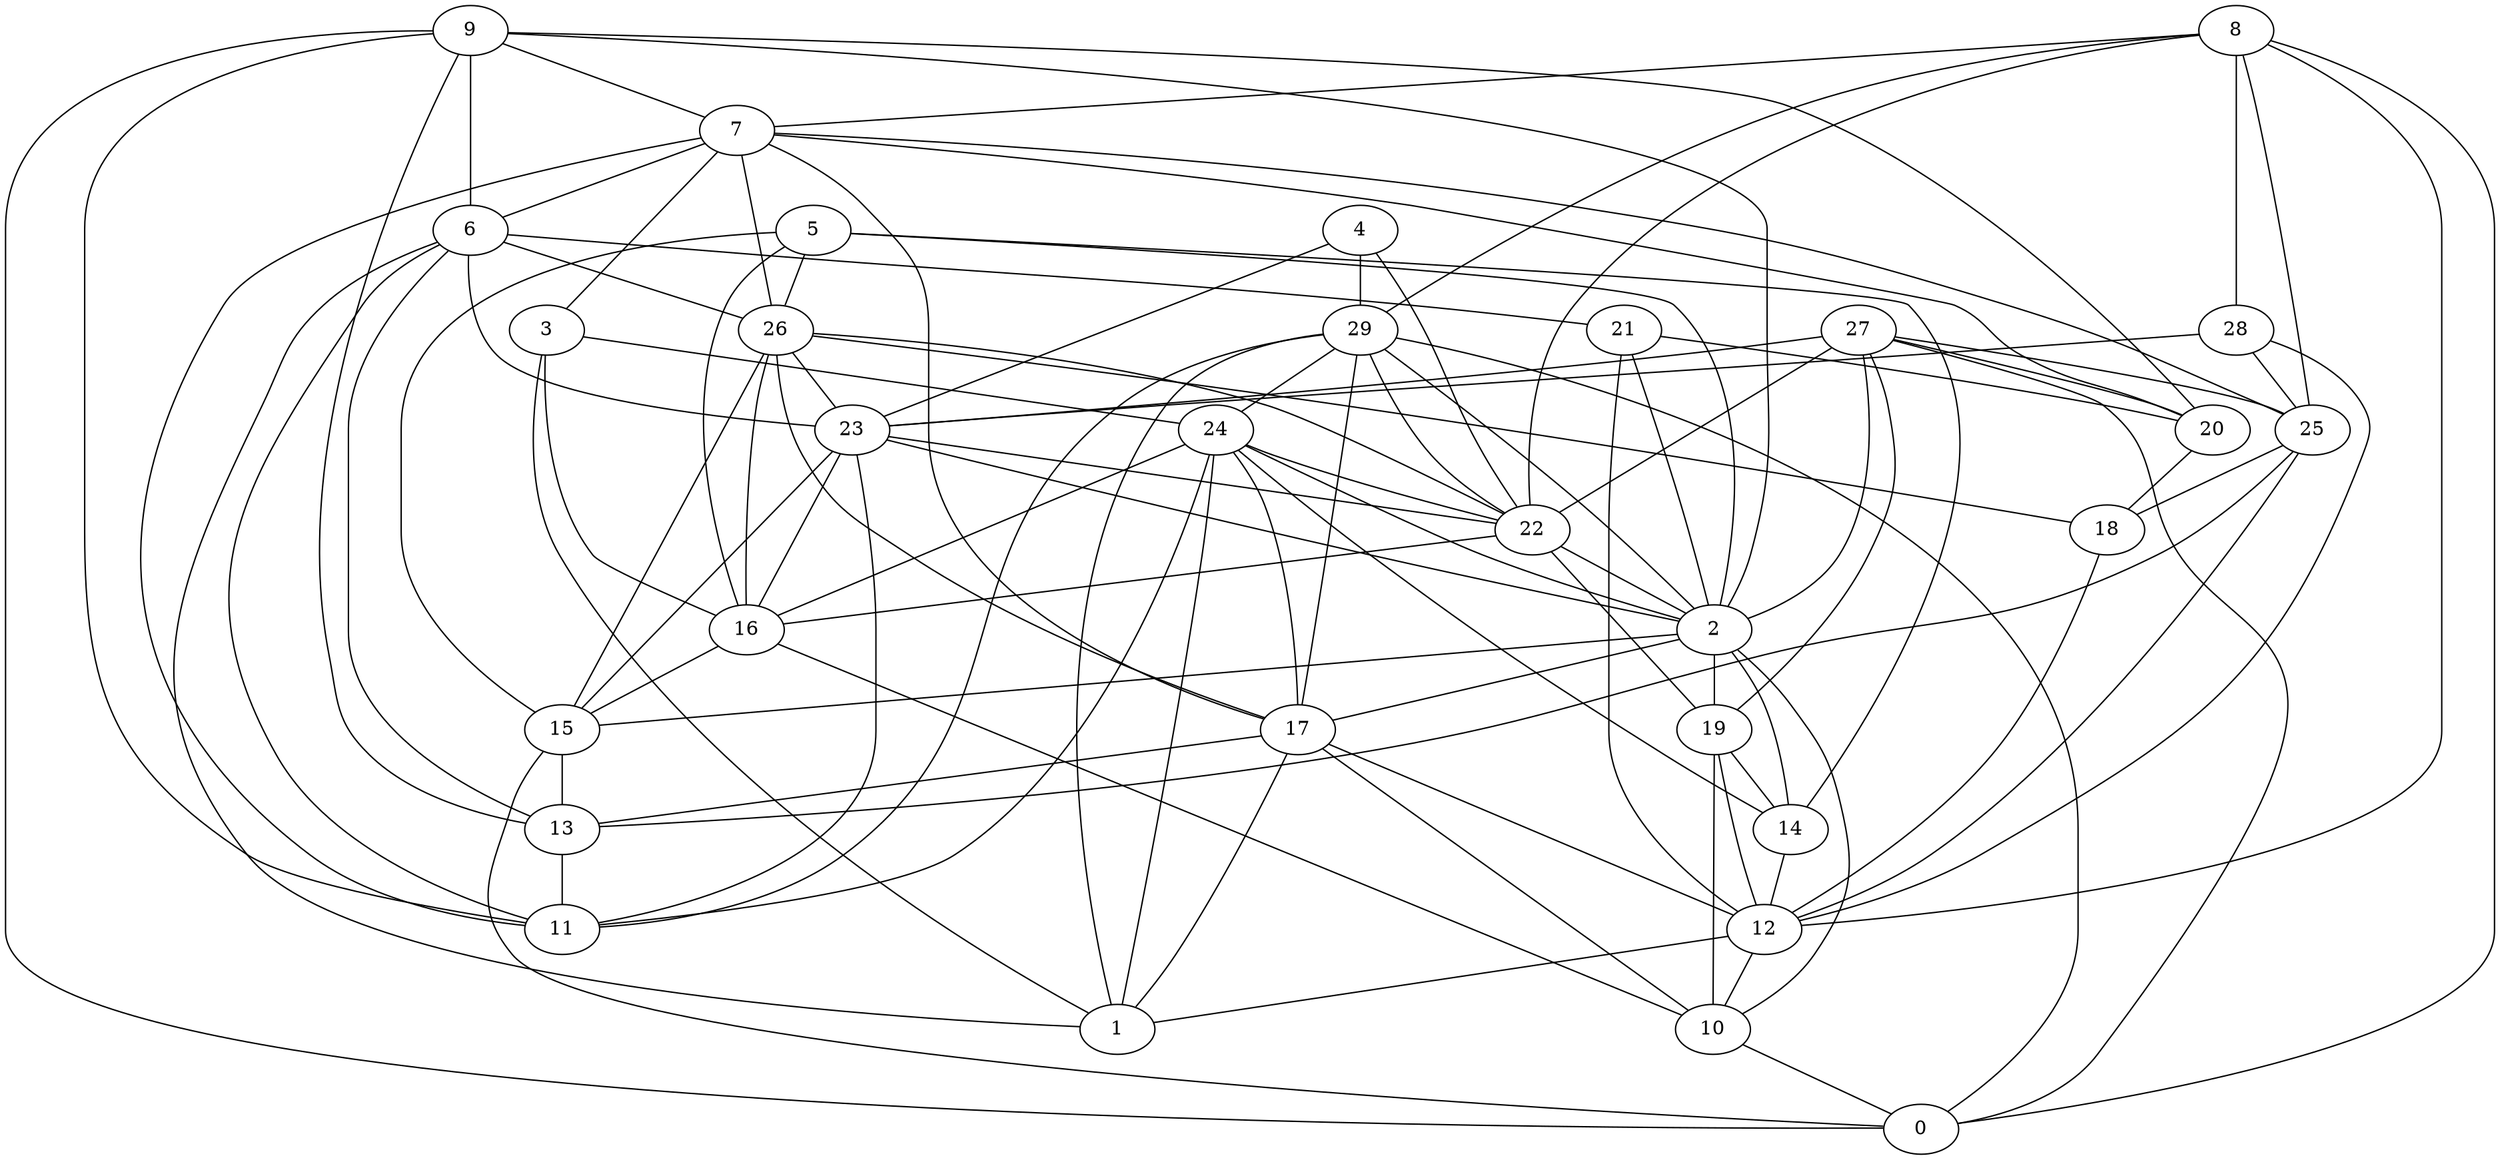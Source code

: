 digraph GG_graph {

subgraph G_graph {
edge [color = black]
"12" -> "1" [dir = none]
"4" -> "22" [dir = none]
"4" -> "23" [dir = none]
"4" -> "29" [dir = none]
"19" -> "14" [dir = none]
"19" -> "12" [dir = none]
"9" -> "2" [dir = none]
"9" -> "11" [dir = none]
"9" -> "13" [dir = none]
"9" -> "7" [dir = none]
"9" -> "6" [dir = none]
"22" -> "16" [dir = none]
"22" -> "19" [dir = none]
"22" -> "2" [dir = none]
"15" -> "13" [dir = none]
"15" -> "0" [dir = none]
"29" -> "17" [dir = none]
"29" -> "24" [dir = none]
"29" -> "11" [dir = none]
"29" -> "2" [dir = none]
"29" -> "0" [dir = none]
"29" -> "1" [dir = none]
"2" -> "15" [dir = none]
"2" -> "10" [dir = none]
"2" -> "14" [dir = none]
"2" -> "17" [dir = none]
"2" -> "19" [dir = none]
"25" -> "12" [dir = none]
"25" -> "13" [dir = none]
"25" -> "18" [dir = none]
"17" -> "10" [dir = none]
"17" -> "12" [dir = none]
"17" -> "13" [dir = none]
"17" -> "1" [dir = none]
"28" -> "12" [dir = none]
"28" -> "23" [dir = none]
"8" -> "12" [dir = none]
"8" -> "0" [dir = none]
"8" -> "29" [dir = none]
"8" -> "25" [dir = none]
"8" -> "28" [dir = none]
"8" -> "7" [dir = none]
"18" -> "12" [dir = none]
"24" -> "17" [dir = none]
"24" -> "14" [dir = none]
"24" -> "1" [dir = none]
"24" -> "22" [dir = none]
"24" -> "16" [dir = none]
"27" -> "0" [dir = none]
"27" -> "23" [dir = none]
"27" -> "22" [dir = none]
"27" -> "2" [dir = none]
"27" -> "19" [dir = none]
"27" -> "20" [dir = none]
"7" -> "3" [dir = none]
"7" -> "11" [dir = none]
"7" -> "25" [dir = none]
"7" -> "20" [dir = none]
"7" -> "6" [dir = none]
"7" -> "17" [dir = none]
"10" -> "0" [dir = none]
"6" -> "1" [dir = none]
"6" -> "11" [dir = none]
"6" -> "21" [dir = none]
"6" -> "26" [dir = none]
"6" -> "13" [dir = none]
"6" -> "23" [dir = none]
"3" -> "24" [dir = none]
"3" -> "1" [dir = none]
"3" -> "16" [dir = none]
"5" -> "15" [dir = none]
"5" -> "14" [dir = none]
"5" -> "2" [dir = none]
"5" -> "26" [dir = none]
"5" -> "16" [dir = none]
"26" -> "16" [dir = none]
"26" -> "17" [dir = none]
"26" -> "18" [dir = none]
"14" -> "12" [dir = none]
"23" -> "15" [dir = none]
"23" -> "22" [dir = none]
"23" -> "11" [dir = none]
"23" -> "2" [dir = none]
"21" -> "20" [dir = none]
"21" -> "12" [dir = none]
"21" -> "2" [dir = none]
"20" -> "18" [dir = none]
"16" -> "10" [dir = none]
"12" -> "10" [dir = none]
"28" -> "25" [dir = none]
"29" -> "22" [dir = none]
"24" -> "2" [dir = none]
"16" -> "15" [dir = none]
"13" -> "11" [dir = none]
"26" -> "15" [dir = none]
"8" -> "22" [dir = none]
"23" -> "16" [dir = none]
"26" -> "22" [dir = none]
"9" -> "0" [dir = none]
"19" -> "10" [dir = none]
"9" -> "20" [dir = none]
"24" -> "11" [dir = none]
"26" -> "23" [dir = none]
"27" -> "25" [dir = none]
"7" -> "26" [dir = none]
}

}

